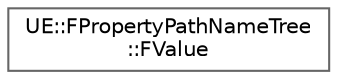 digraph "Graphical Class Hierarchy"
{
 // INTERACTIVE_SVG=YES
 // LATEX_PDF_SIZE
  bgcolor="transparent";
  edge [fontname=Helvetica,fontsize=10,labelfontname=Helvetica,labelfontsize=10];
  node [fontname=Helvetica,fontsize=10,shape=box,height=0.2,width=0.4];
  rankdir="LR";
  Node0 [id="Node000000",label="UE::FPropertyPathNameTree\l::FValue",height=0.2,width=0.4,color="grey40", fillcolor="white", style="filled",URL="$d2/dd2/structUE_1_1FPropertyPathNameTree_1_1FValue.html",tooltip=" "];
}
